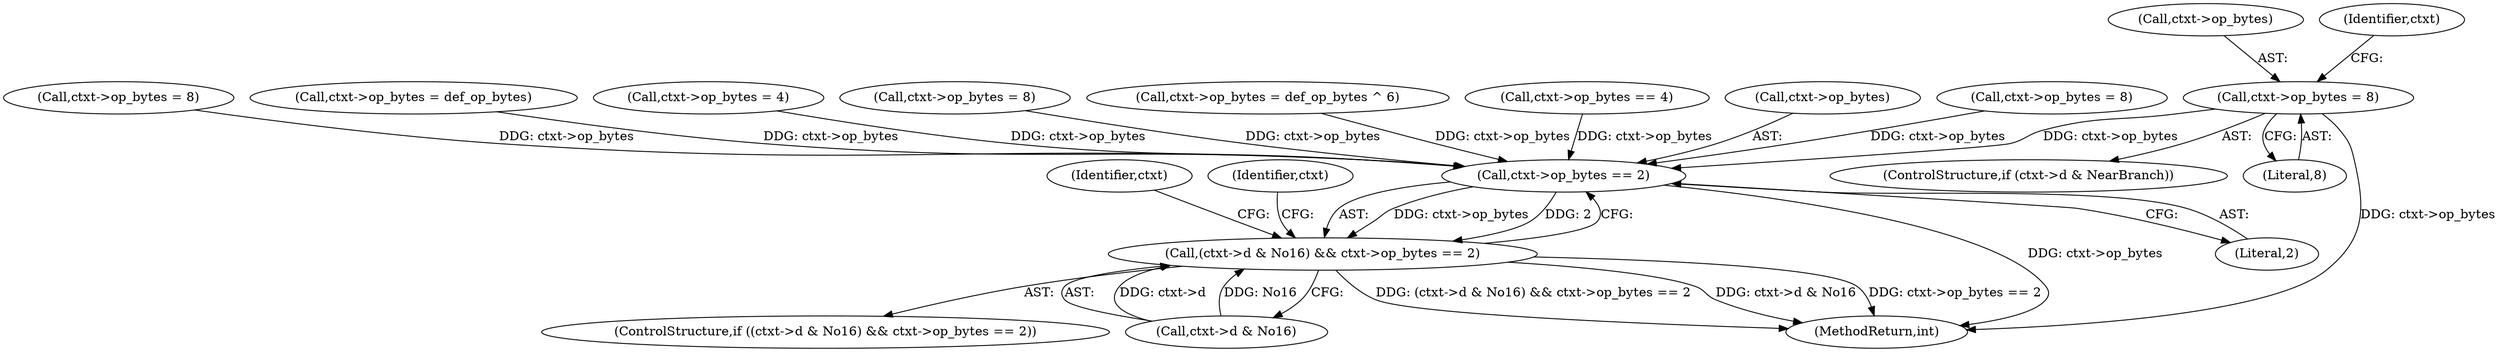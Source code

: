 digraph "0_linux_d9092f52d7e61dd1557f2db2400ddb430e85937e@pointer" {
"1000894" [label="(Call,ctxt->op_bytes = 8)"];
"1000928" [label="(Call,ctxt->op_bytes == 2)"];
"1000922" [label="(Call,(ctxt->d & No16) && ctxt->op_bytes == 2)"];
"1001128" [label="(MethodReturn,int)"];
"1000285" [label="(Call,ctxt->op_bytes = def_op_bytes ^ 6)"];
"1000872" [label="(Call,ctxt->op_bytes == 4)"];
"1000921" [label="(ControlStructure,if ((ctxt->d & No16) && ctxt->op_bytes == 2))"];
"1000928" [label="(Call,ctxt->op_bytes == 2)"];
"1000932" [label="(Literal,2)"];
"1000898" [label="(Literal,8)"];
"1000894" [label="(Call,ctxt->op_bytes = 8)"];
"1000929" [label="(Call,ctxt->op_bytes)"];
"1000393" [label="(Call,ctxt->op_bytes = 8)"];
"1000910" [label="(Call,ctxt->op_bytes = 8)"];
"1000922" [label="(Call,(ctxt->d & No16) && ctxt->op_bytes == 2)"];
"1000941" [label="(Identifier,ctxt)"];
"1000923" [label="(Call,ctxt->d & No16)"];
"1000888" [label="(ControlStructure,if (ctxt->d & NearBranch))"];
"1000895" [label="(Call,ctxt->op_bytes)"];
"1000935" [label="(Identifier,ctxt)"];
"1000260" [label="(Call,ctxt->op_bytes = def_op_bytes)"];
"1000916" [label="(Call,ctxt->op_bytes = 4)"];
"1000902" [label="(Identifier,ctxt)"];
"1000882" [label="(Call,ctxt->op_bytes = 8)"];
"1000894" -> "1000888"  [label="AST: "];
"1000894" -> "1000898"  [label="CFG: "];
"1000895" -> "1000894"  [label="AST: "];
"1000898" -> "1000894"  [label="AST: "];
"1000902" -> "1000894"  [label="CFG: "];
"1000894" -> "1001128"  [label="DDG: ctxt->op_bytes"];
"1000894" -> "1000928"  [label="DDG: ctxt->op_bytes"];
"1000928" -> "1000922"  [label="AST: "];
"1000928" -> "1000932"  [label="CFG: "];
"1000929" -> "1000928"  [label="AST: "];
"1000932" -> "1000928"  [label="AST: "];
"1000922" -> "1000928"  [label="CFG: "];
"1000928" -> "1001128"  [label="DDG: ctxt->op_bytes"];
"1000928" -> "1000922"  [label="DDG: ctxt->op_bytes"];
"1000928" -> "1000922"  [label="DDG: 2"];
"1000285" -> "1000928"  [label="DDG: ctxt->op_bytes"];
"1000393" -> "1000928"  [label="DDG: ctxt->op_bytes"];
"1000882" -> "1000928"  [label="DDG: ctxt->op_bytes"];
"1000910" -> "1000928"  [label="DDG: ctxt->op_bytes"];
"1000872" -> "1000928"  [label="DDG: ctxt->op_bytes"];
"1000260" -> "1000928"  [label="DDG: ctxt->op_bytes"];
"1000916" -> "1000928"  [label="DDG: ctxt->op_bytes"];
"1000922" -> "1000921"  [label="AST: "];
"1000922" -> "1000923"  [label="CFG: "];
"1000923" -> "1000922"  [label="AST: "];
"1000935" -> "1000922"  [label="CFG: "];
"1000941" -> "1000922"  [label="CFG: "];
"1000922" -> "1001128"  [label="DDG: ctxt->d & No16"];
"1000922" -> "1001128"  [label="DDG: ctxt->op_bytes == 2"];
"1000922" -> "1001128"  [label="DDG: (ctxt->d & No16) && ctxt->op_bytes == 2"];
"1000923" -> "1000922"  [label="DDG: ctxt->d"];
"1000923" -> "1000922"  [label="DDG: No16"];
}
